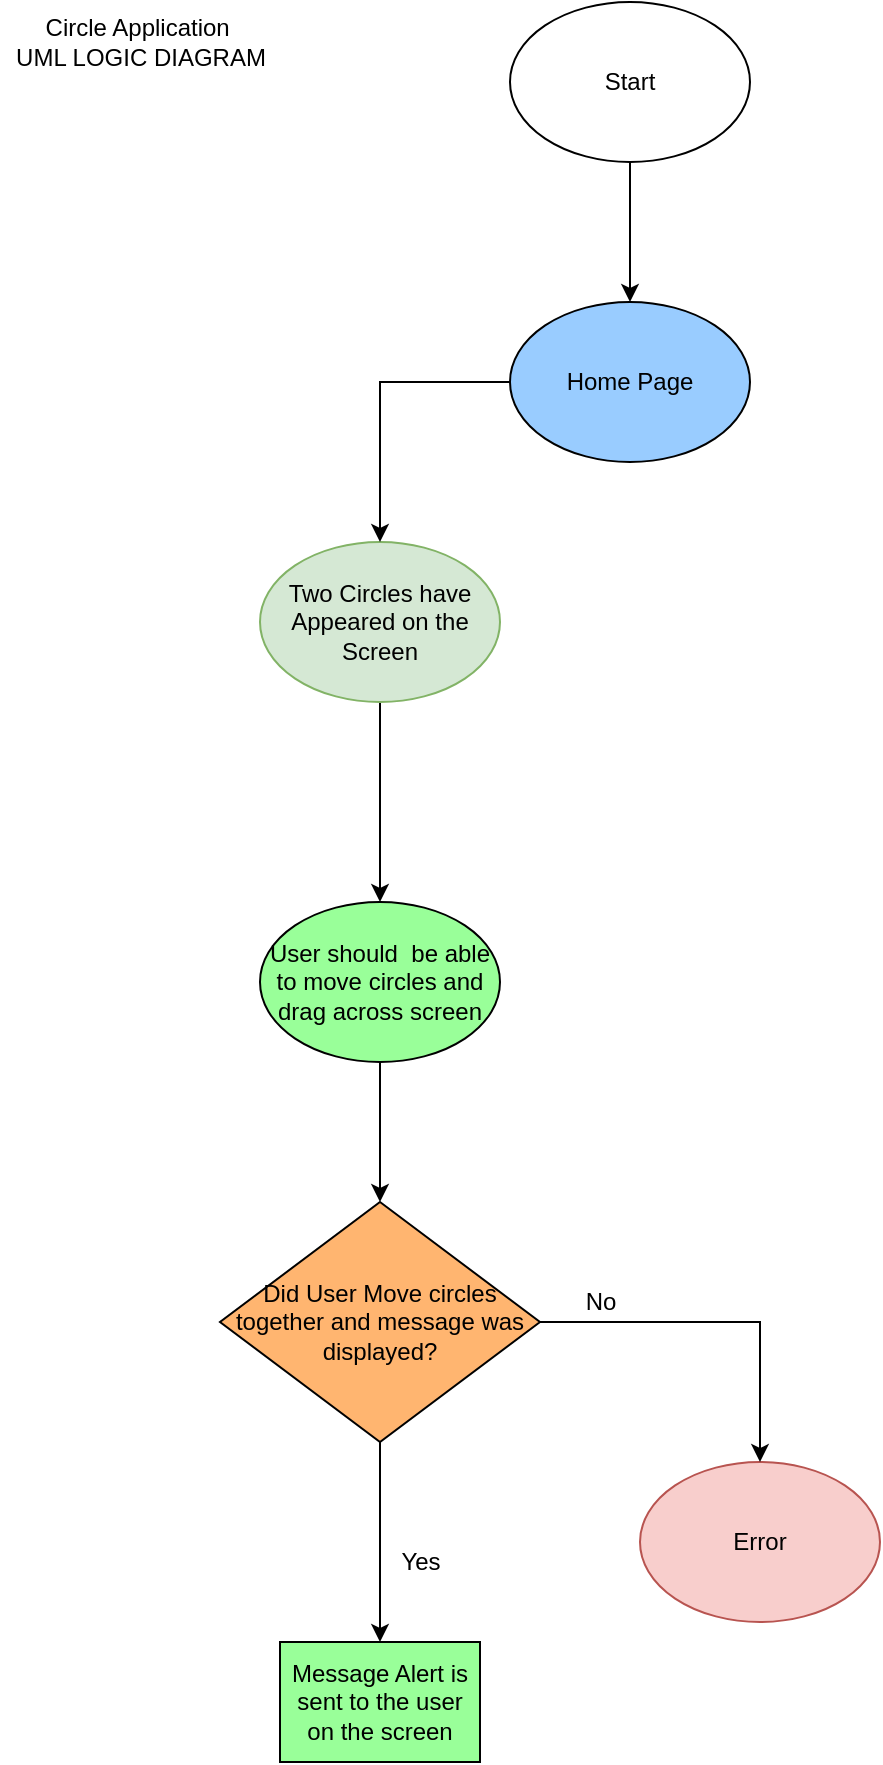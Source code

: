 <mxfile version="14.4.2" type="device"><diagram id="qaB3rC-2pjDtWPwFjX5g" name="Page-1"><mxGraphModel dx="539" dy="991" grid="1" gridSize="10" guides="1" tooltips="1" connect="1" arrows="1" fold="1" page="1" pageScale="1" pageWidth="850" pageHeight="1100" math="0" shadow="0"><root><mxCell id="0"/><mxCell id="1" parent="0"/><mxCell id="nS39EUKrfxEYf2y5F42A-1" value="Start" style="ellipse;whiteSpace=wrap;html=1;" parent="1" vertex="1"><mxGeometry x="305" y="40" width="120" height="80" as="geometry"/></mxCell><mxCell id="nS39EUKrfxEYf2y5F42A-15" value="" style="edgeStyle=orthogonalEdgeStyle;rounded=0;orthogonalLoop=1;jettySize=auto;html=1;" parent="1" source="nS39EUKrfxEYf2y5F42A-1" target="nS39EUKrfxEYf2y5F42A-5" edge="1"><mxGeometry relative="1" as="geometry"/></mxCell><mxCell id="nS39EUKrfxEYf2y5F42A-2" value="Error" style="ellipse;whiteSpace=wrap;html=1;fillColor=#f8cecc;strokeColor=#b85450;" parent="1" vertex="1"><mxGeometry x="370" y="770" width="120" height="80" as="geometry"/></mxCell><mxCell id="zZRxvl94fubRskX5Gvyk-2" style="edgeStyle=orthogonalEdgeStyle;rounded=0;orthogonalLoop=1;jettySize=auto;html=1;" edge="1" parent="1" source="nS39EUKrfxEYf2y5F42A-3" target="nS39EUKrfxEYf2y5F42A-4"><mxGeometry relative="1" as="geometry"/></mxCell><mxCell id="nS39EUKrfxEYf2y5F42A-3" value="Two Circles have Appeared on the Screen" style="ellipse;whiteSpace=wrap;html=1;fillColor=#d5e8d4;strokeColor=#82b366;" parent="1" vertex="1"><mxGeometry x="180" y="310" width="120" height="80" as="geometry"/></mxCell><mxCell id="zZRxvl94fubRskX5Gvyk-3" style="edgeStyle=orthogonalEdgeStyle;rounded=0;orthogonalLoop=1;jettySize=auto;html=1;" edge="1" parent="1" source="nS39EUKrfxEYf2y5F42A-4" target="nS39EUKrfxEYf2y5F42A-6"><mxGeometry relative="1" as="geometry"/></mxCell><mxCell id="nS39EUKrfxEYf2y5F42A-4" value="User should &amp;nbsp;be able to move circles and drag across screen" style="ellipse;whiteSpace=wrap;html=1;fillColor=#99FF99;" parent="1" vertex="1"><mxGeometry x="180" y="490" width="120" height="80" as="geometry"/></mxCell><mxCell id="nS39EUKrfxEYf2y5F42A-13" style="edgeStyle=orthogonalEdgeStyle;rounded=0;orthogonalLoop=1;jettySize=auto;html=1;" parent="1" source="nS39EUKrfxEYf2y5F42A-5" target="nS39EUKrfxEYf2y5F42A-3" edge="1"><mxGeometry relative="1" as="geometry"/></mxCell><mxCell id="nS39EUKrfxEYf2y5F42A-5" value="Home Page" style="ellipse;whiteSpace=wrap;html=1;fillColor=#99CCFF;" parent="1" vertex="1"><mxGeometry x="305" y="190" width="120" height="80" as="geometry"/></mxCell><mxCell id="nS39EUKrfxEYf2y5F42A-10" value="" style="edgeStyle=orthogonalEdgeStyle;rounded=0;orthogonalLoop=1;jettySize=auto;html=1;" parent="1" source="nS39EUKrfxEYf2y5F42A-6" target="nS39EUKrfxEYf2y5F42A-7" edge="1"><mxGeometry relative="1" as="geometry"/></mxCell><mxCell id="zZRxvl94fubRskX5Gvyk-4" style="edgeStyle=orthogonalEdgeStyle;rounded=0;orthogonalLoop=1;jettySize=auto;html=1;" edge="1" parent="1" source="nS39EUKrfxEYf2y5F42A-6" target="nS39EUKrfxEYf2y5F42A-2"><mxGeometry relative="1" as="geometry"/></mxCell><mxCell id="nS39EUKrfxEYf2y5F42A-6" value="Did User Move circles together and message was displayed?" style="rhombus;whiteSpace=wrap;html=1;fillColor=#FFB570;" parent="1" vertex="1"><mxGeometry x="160" y="640" width="160" height="120" as="geometry"/></mxCell><mxCell id="nS39EUKrfxEYf2y5F42A-7" value="Message Alert is sent to the user on the screen" style="rounded=0;whiteSpace=wrap;html=1;fillColor=#99FF99;" parent="1" vertex="1"><mxGeometry x="190" y="860" width="100" height="60" as="geometry"/></mxCell><mxCell id="nS39EUKrfxEYf2y5F42A-18" value="Circle Application&amp;nbsp;&lt;br&gt;UML LOGIC DIAGRAM" style="text;html=1;align=center;verticalAlign=middle;resizable=0;points=[];autosize=1;" parent="1" vertex="1"><mxGeometry x="50" y="45" width="140" height="30" as="geometry"/></mxCell><mxCell id="zZRxvl94fubRskX5Gvyk-5" value="No" style="text;html=1;align=center;verticalAlign=middle;resizable=0;points=[];autosize=1;" vertex="1" parent="1"><mxGeometry x="335" y="680" width="30" height="20" as="geometry"/></mxCell><mxCell id="zZRxvl94fubRskX5Gvyk-6" value="Yes" style="text;html=1;align=center;verticalAlign=middle;resizable=0;points=[];autosize=1;" vertex="1" parent="1"><mxGeometry x="240" y="810" width="40" height="20" as="geometry"/></mxCell></root></mxGraphModel></diagram></mxfile>